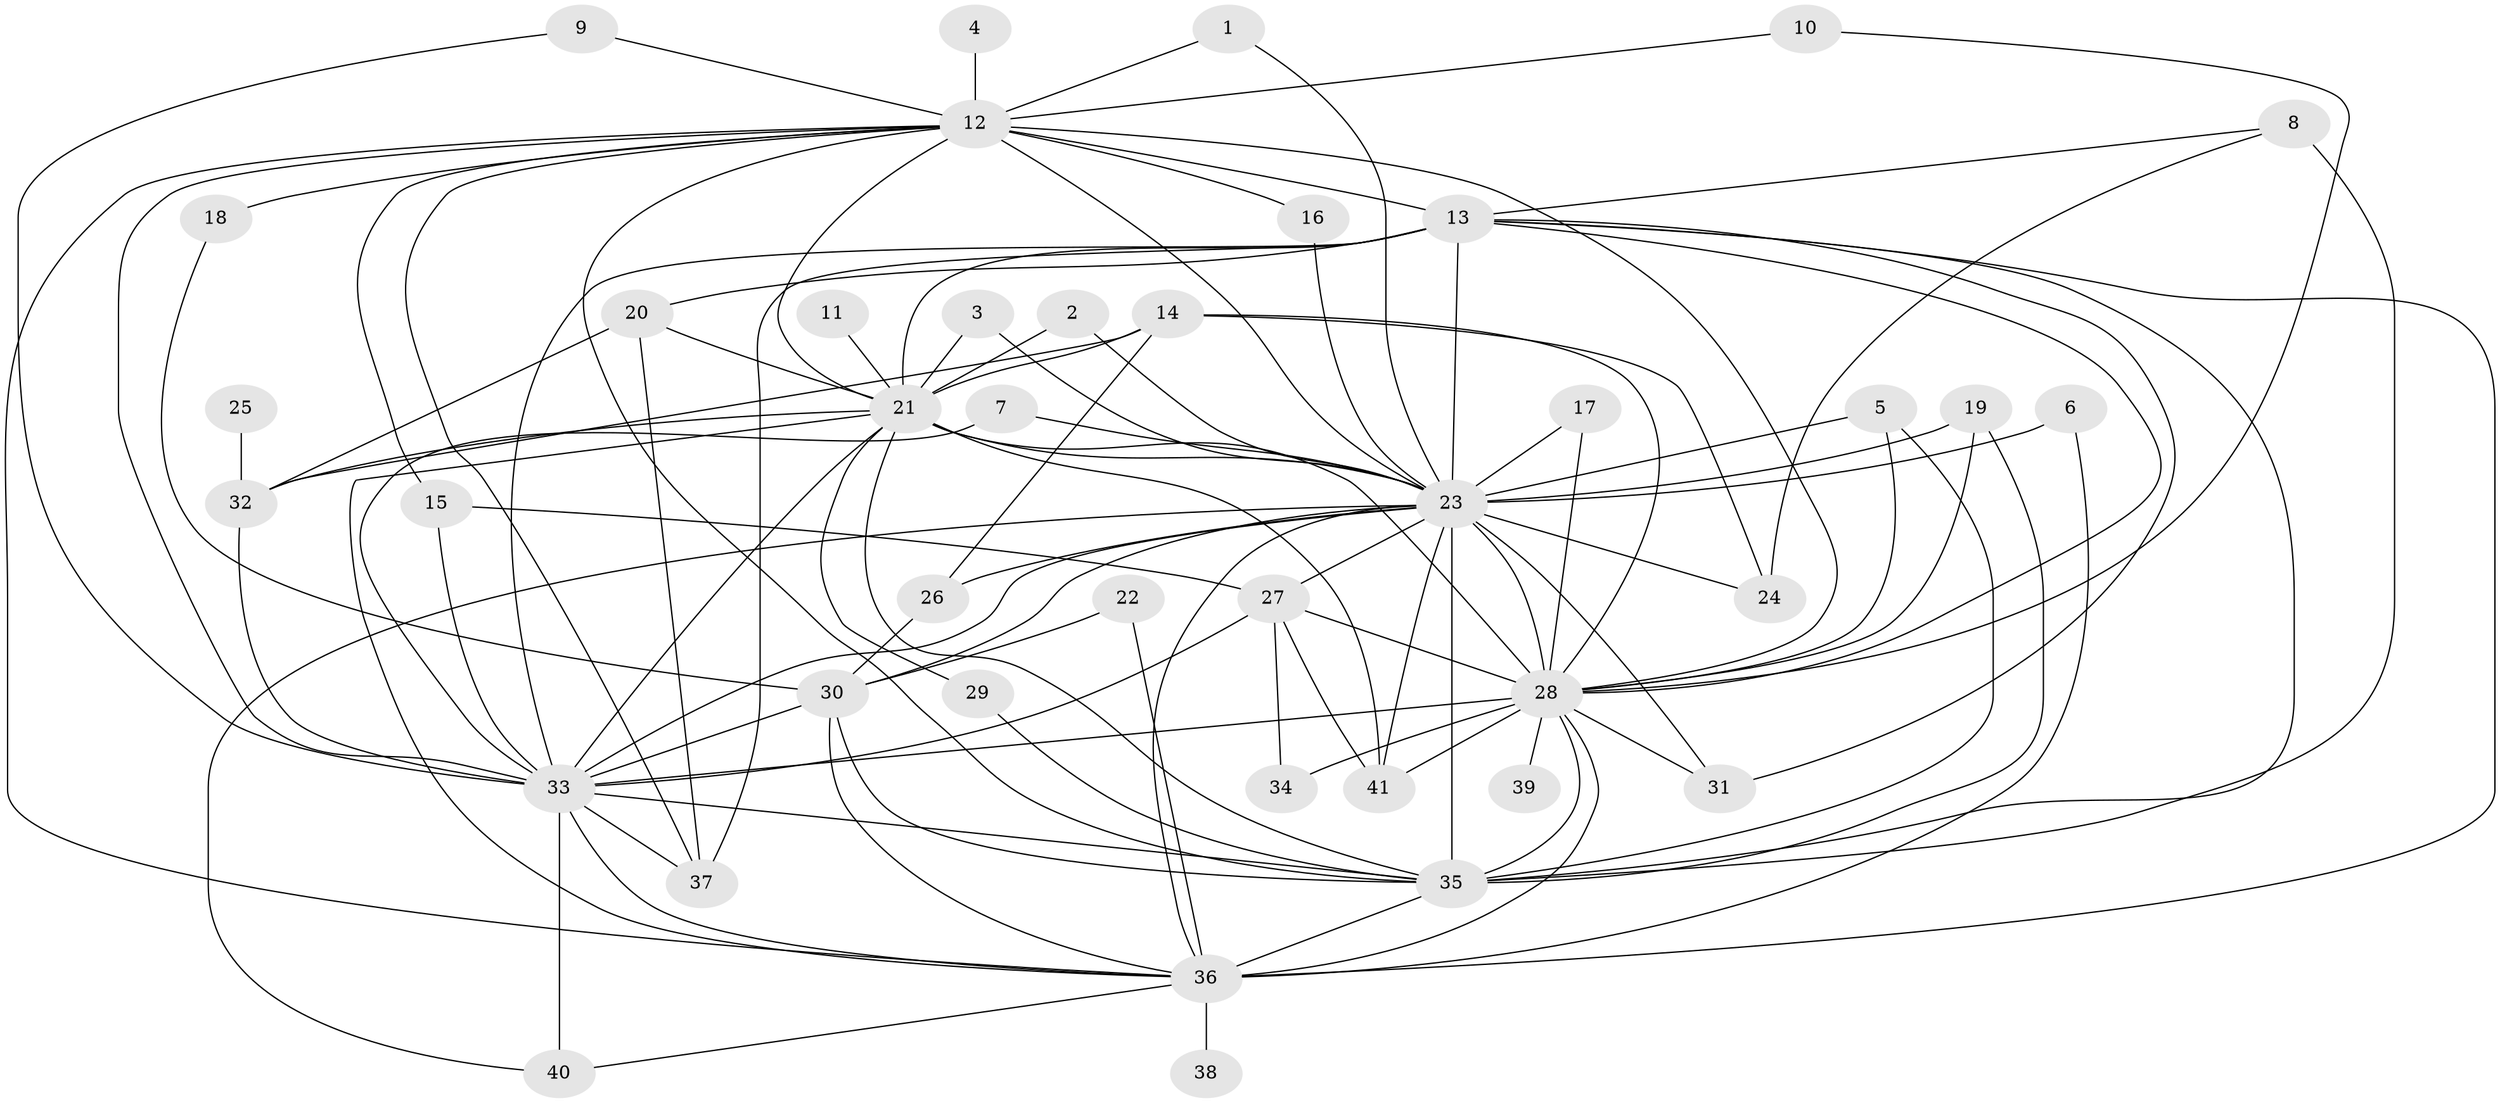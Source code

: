 // original degree distribution, {13: 0.012345679012345678, 17: 0.024691358024691357, 24: 0.012345679012345678, 22: 0.037037037037037035, 18: 0.012345679012345678, 19: 0.012345679012345678, 20: 0.012345679012345678, 7: 0.024691358024691357, 4: 0.037037037037037035, 2: 0.6296296296296297, 3: 0.16049382716049382, 8: 0.012345679012345678, 5: 0.012345679012345678}
// Generated by graph-tools (version 1.1) at 2025/01/03/09/25 03:01:14]
// undirected, 41 vertices, 105 edges
graph export_dot {
graph [start="1"]
  node [color=gray90,style=filled];
  1;
  2;
  3;
  4;
  5;
  6;
  7;
  8;
  9;
  10;
  11;
  12;
  13;
  14;
  15;
  16;
  17;
  18;
  19;
  20;
  21;
  22;
  23;
  24;
  25;
  26;
  27;
  28;
  29;
  30;
  31;
  32;
  33;
  34;
  35;
  36;
  37;
  38;
  39;
  40;
  41;
  1 -- 12 [weight=1.0];
  1 -- 23 [weight=1.0];
  2 -- 21 [weight=1.0];
  2 -- 23 [weight=1.0];
  3 -- 21 [weight=1.0];
  3 -- 23 [weight=1.0];
  4 -- 12 [weight=1.0];
  5 -- 23 [weight=1.0];
  5 -- 28 [weight=1.0];
  5 -- 35 [weight=1.0];
  6 -- 23 [weight=1.0];
  6 -- 36 [weight=1.0];
  7 -- 23 [weight=1.0];
  7 -- 33 [weight=1.0];
  8 -- 13 [weight=1.0];
  8 -- 24 [weight=1.0];
  8 -- 35 [weight=1.0];
  9 -- 12 [weight=1.0];
  9 -- 33 [weight=1.0];
  10 -- 12 [weight=1.0];
  10 -- 28 [weight=1.0];
  11 -- 21 [weight=1.0];
  12 -- 13 [weight=3.0];
  12 -- 15 [weight=1.0];
  12 -- 16 [weight=1.0];
  12 -- 18 [weight=1.0];
  12 -- 21 [weight=1.0];
  12 -- 23 [weight=2.0];
  12 -- 28 [weight=1.0];
  12 -- 33 [weight=2.0];
  12 -- 35 [weight=1.0];
  12 -- 36 [weight=1.0];
  12 -- 37 [weight=1.0];
  13 -- 20 [weight=1.0];
  13 -- 21 [weight=4.0];
  13 -- 23 [weight=4.0];
  13 -- 28 [weight=2.0];
  13 -- 31 [weight=1.0];
  13 -- 33 [weight=3.0];
  13 -- 35 [weight=4.0];
  13 -- 36 [weight=4.0];
  13 -- 37 [weight=1.0];
  14 -- 21 [weight=1.0];
  14 -- 24 [weight=1.0];
  14 -- 26 [weight=1.0];
  14 -- 28 [weight=1.0];
  14 -- 32 [weight=1.0];
  15 -- 27 [weight=1.0];
  15 -- 33 [weight=1.0];
  16 -- 23 [weight=1.0];
  17 -- 23 [weight=1.0];
  17 -- 28 [weight=2.0];
  18 -- 30 [weight=1.0];
  19 -- 23 [weight=2.0];
  19 -- 28 [weight=1.0];
  19 -- 35 [weight=1.0];
  20 -- 21 [weight=1.0];
  20 -- 32 [weight=1.0];
  20 -- 37 [weight=1.0];
  21 -- 23 [weight=2.0];
  21 -- 28 [weight=2.0];
  21 -- 29 [weight=1.0];
  21 -- 32 [weight=1.0];
  21 -- 33 [weight=1.0];
  21 -- 35 [weight=2.0];
  21 -- 36 [weight=1.0];
  21 -- 41 [weight=1.0];
  22 -- 30 [weight=1.0];
  22 -- 36 [weight=1.0];
  23 -- 24 [weight=1.0];
  23 -- 26 [weight=1.0];
  23 -- 27 [weight=2.0];
  23 -- 28 [weight=2.0];
  23 -- 30 [weight=1.0];
  23 -- 31 [weight=1.0];
  23 -- 33 [weight=2.0];
  23 -- 35 [weight=3.0];
  23 -- 36 [weight=2.0];
  23 -- 40 [weight=1.0];
  23 -- 41 [weight=1.0];
  25 -- 32 [weight=1.0];
  26 -- 30 [weight=1.0];
  27 -- 28 [weight=1.0];
  27 -- 33 [weight=1.0];
  27 -- 34 [weight=1.0];
  27 -- 41 [weight=1.0];
  28 -- 31 [weight=1.0];
  28 -- 33 [weight=2.0];
  28 -- 34 [weight=1.0];
  28 -- 35 [weight=1.0];
  28 -- 36 [weight=1.0];
  28 -- 39 [weight=1.0];
  28 -- 41 [weight=2.0];
  29 -- 35 [weight=1.0];
  30 -- 33 [weight=1.0];
  30 -- 35 [weight=1.0];
  30 -- 36 [weight=1.0];
  32 -- 33 [weight=2.0];
  33 -- 35 [weight=2.0];
  33 -- 36 [weight=1.0];
  33 -- 37 [weight=1.0];
  33 -- 40 [weight=1.0];
  35 -- 36 [weight=1.0];
  36 -- 38 [weight=2.0];
  36 -- 40 [weight=1.0];
}
